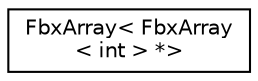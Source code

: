 digraph "クラス階層図"
{
  edge [fontname="Helvetica",fontsize="10",labelfontname="Helvetica",labelfontsize="10"];
  node [fontname="Helvetica",fontsize="10",shape=record];
  rankdir="LR";
  Node0 [label="FbxArray\< FbxArray\l\< int \> *\>",height=0.2,width=0.4,color="black", fillcolor="white", style="filled",URL="$class_fbx_array.html"];
}
